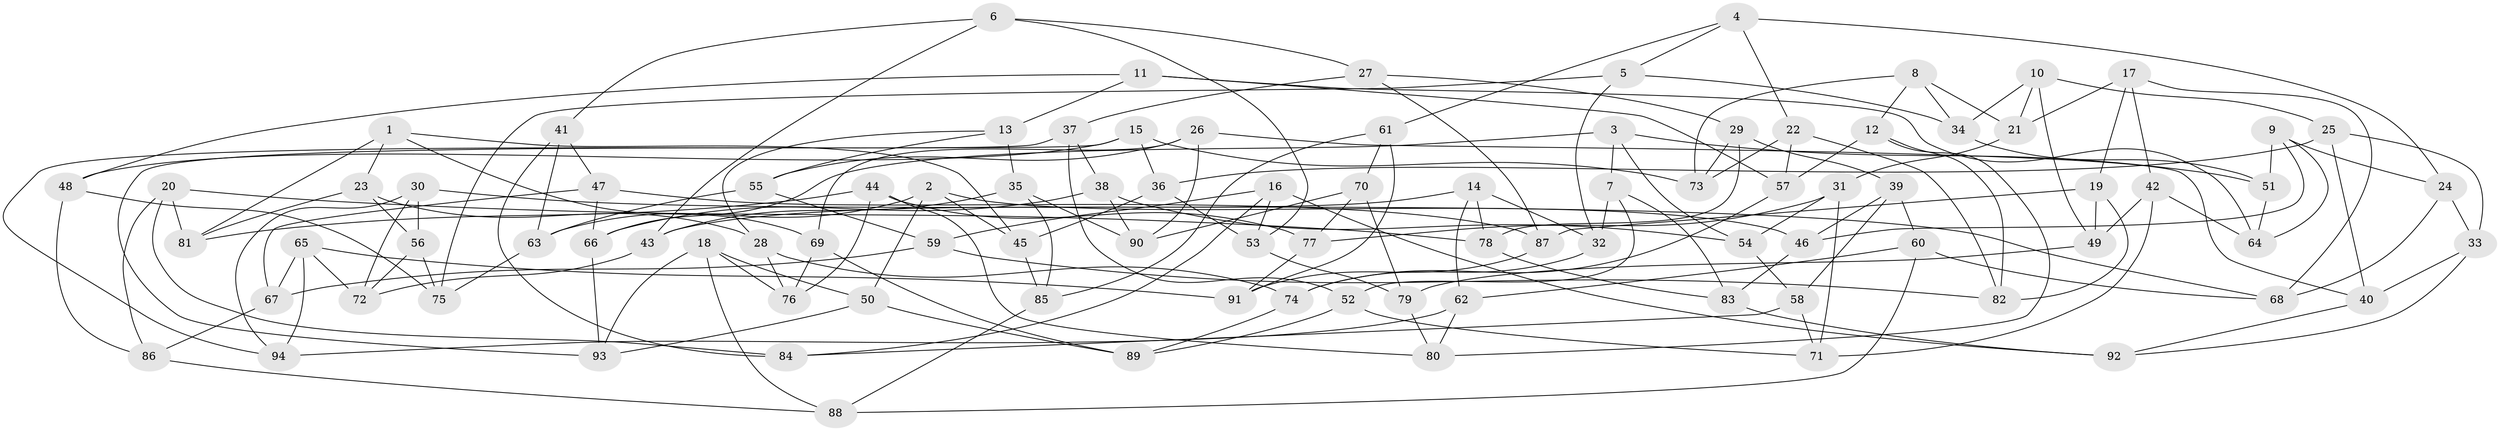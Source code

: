 // Generated by graph-tools (version 1.1) at 2025/26/03/09/25 03:26:56]
// undirected, 94 vertices, 188 edges
graph export_dot {
graph [start="1"]
  node [color=gray90,style=filled];
  1;
  2;
  3;
  4;
  5;
  6;
  7;
  8;
  9;
  10;
  11;
  12;
  13;
  14;
  15;
  16;
  17;
  18;
  19;
  20;
  21;
  22;
  23;
  24;
  25;
  26;
  27;
  28;
  29;
  30;
  31;
  32;
  33;
  34;
  35;
  36;
  37;
  38;
  39;
  40;
  41;
  42;
  43;
  44;
  45;
  46;
  47;
  48;
  49;
  50;
  51;
  52;
  53;
  54;
  55;
  56;
  57;
  58;
  59;
  60;
  61;
  62;
  63;
  64;
  65;
  66;
  67;
  68;
  69;
  70;
  71;
  72;
  73;
  74;
  75;
  76;
  77;
  78;
  79;
  80;
  81;
  82;
  83;
  84;
  85;
  86;
  87;
  88;
  89;
  90;
  91;
  92;
  93;
  94;
  1 -- 23;
  1 -- 45;
  1 -- 81;
  1 -- 69;
  2 -- 50;
  2 -- 45;
  2 -- 63;
  2 -- 46;
  3 -- 7;
  3 -- 66;
  3 -- 54;
  3 -- 51;
  4 -- 5;
  4 -- 22;
  4 -- 61;
  4 -- 24;
  5 -- 32;
  5 -- 75;
  5 -- 34;
  6 -- 41;
  6 -- 53;
  6 -- 27;
  6 -- 43;
  7 -- 83;
  7 -- 52;
  7 -- 32;
  8 -- 12;
  8 -- 73;
  8 -- 21;
  8 -- 34;
  9 -- 64;
  9 -- 51;
  9 -- 46;
  9 -- 24;
  10 -- 21;
  10 -- 49;
  10 -- 25;
  10 -- 34;
  11 -- 64;
  11 -- 48;
  11 -- 57;
  11 -- 13;
  12 -- 82;
  12 -- 80;
  12 -- 57;
  13 -- 35;
  13 -- 55;
  13 -- 28;
  14 -- 78;
  14 -- 43;
  14 -- 32;
  14 -- 62;
  15 -- 73;
  15 -- 36;
  15 -- 48;
  15 -- 93;
  16 -- 84;
  16 -- 92;
  16 -- 53;
  16 -- 59;
  17 -- 42;
  17 -- 68;
  17 -- 21;
  17 -- 19;
  18 -- 76;
  18 -- 93;
  18 -- 88;
  18 -- 50;
  19 -- 49;
  19 -- 87;
  19 -- 82;
  20 -- 78;
  20 -- 84;
  20 -- 86;
  20 -- 81;
  21 -- 31;
  22 -- 57;
  22 -- 73;
  22 -- 82;
  23 -- 56;
  23 -- 81;
  23 -- 28;
  24 -- 33;
  24 -- 68;
  25 -- 36;
  25 -- 33;
  25 -- 40;
  26 -- 69;
  26 -- 90;
  26 -- 55;
  26 -- 40;
  27 -- 29;
  27 -- 37;
  27 -- 87;
  28 -- 76;
  28 -- 74;
  29 -- 73;
  29 -- 39;
  29 -- 78;
  30 -- 56;
  30 -- 68;
  30 -- 94;
  30 -- 72;
  31 -- 71;
  31 -- 54;
  31 -- 77;
  32 -- 74;
  33 -- 40;
  33 -- 92;
  34 -- 51;
  35 -- 90;
  35 -- 85;
  35 -- 43;
  36 -- 53;
  36 -- 45;
  37 -- 94;
  37 -- 52;
  37 -- 38;
  38 -- 90;
  38 -- 66;
  38 -- 54;
  39 -- 58;
  39 -- 60;
  39 -- 46;
  40 -- 92;
  41 -- 47;
  41 -- 63;
  41 -- 84;
  42 -- 71;
  42 -- 64;
  42 -- 49;
  43 -- 72;
  44 -- 80;
  44 -- 77;
  44 -- 81;
  44 -- 76;
  45 -- 85;
  46 -- 83;
  47 -- 87;
  47 -- 67;
  47 -- 66;
  48 -- 75;
  48 -- 86;
  49 -- 79;
  50 -- 89;
  50 -- 93;
  51 -- 64;
  52 -- 71;
  52 -- 89;
  53 -- 79;
  54 -- 58;
  55 -- 63;
  55 -- 59;
  56 -- 72;
  56 -- 75;
  57 -- 74;
  58 -- 71;
  58 -- 84;
  59 -- 82;
  59 -- 67;
  60 -- 62;
  60 -- 88;
  60 -- 68;
  61 -- 91;
  61 -- 70;
  61 -- 85;
  62 -- 80;
  62 -- 94;
  63 -- 75;
  65 -- 72;
  65 -- 67;
  65 -- 91;
  65 -- 94;
  66 -- 93;
  67 -- 86;
  69 -- 89;
  69 -- 76;
  70 -- 90;
  70 -- 79;
  70 -- 77;
  74 -- 89;
  77 -- 91;
  78 -- 83;
  79 -- 80;
  83 -- 92;
  85 -- 88;
  86 -- 88;
  87 -- 91;
}

